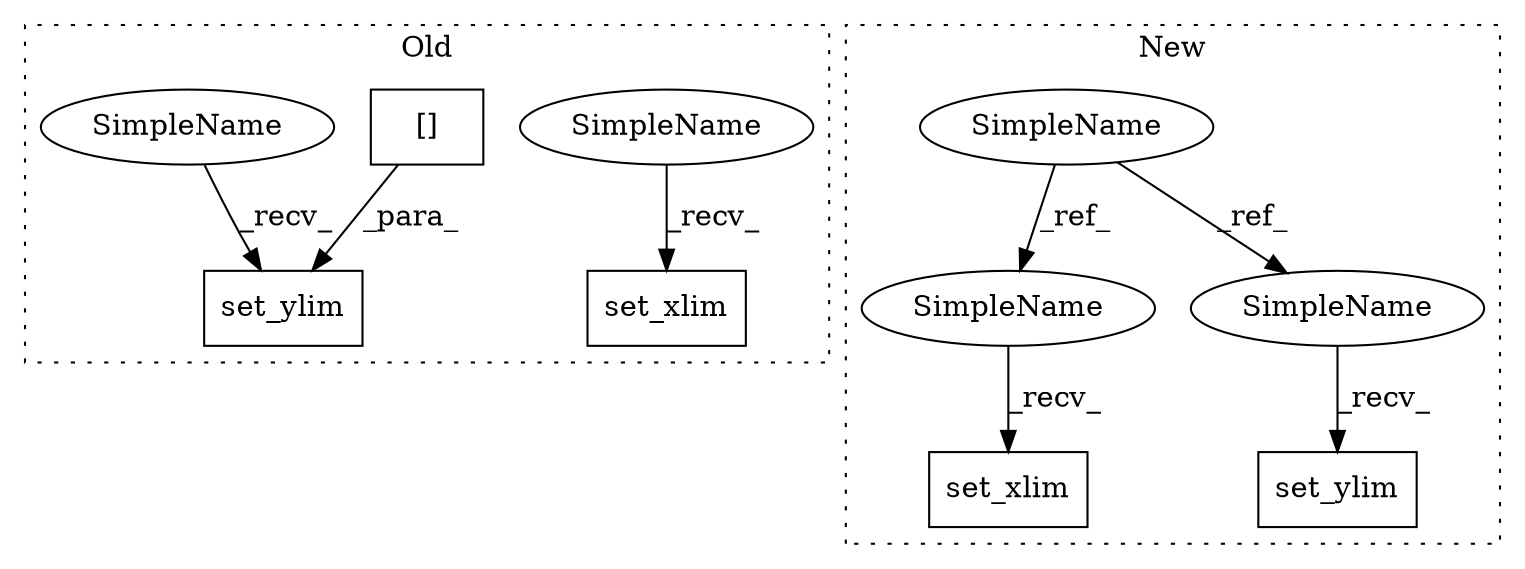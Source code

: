 digraph G {
subgraph cluster0 {
1 [label="set_xlim" a="32" s="5765,5789" l="9,1" shape="box"];
4 [label="set_ylim" a="32" s="5809,5833" l="9,1" shape="box"];
5 [label="[]" a="2" s="5820,5832" l="11,1" shape="box"];
9 [label="SimpleName" a="42" s="5752" l="12" shape="ellipse"];
10 [label="SimpleName" a="42" s="5796" l="12" shape="ellipse"];
label = "Old";
style="dotted";
}
subgraph cluster1 {
2 [label="set_ylim" a="32" s="5927,5963" l="9,1" shape="box"];
3 [label="SimpleName" a="42" s="5077" l="12" shape="ellipse"];
6 [label="set_xlim" a="32" s="5871,5907" l="9,1" shape="box"];
7 [label="SimpleName" a="42" s="5858" l="12" shape="ellipse"];
8 [label="SimpleName" a="42" s="5914" l="12" shape="ellipse"];
label = "New";
style="dotted";
}
3 -> 7 [label="_ref_"];
3 -> 8 [label="_ref_"];
5 -> 4 [label="_para_"];
7 -> 6 [label="_recv_"];
8 -> 2 [label="_recv_"];
9 -> 1 [label="_recv_"];
10 -> 4 [label="_recv_"];
}